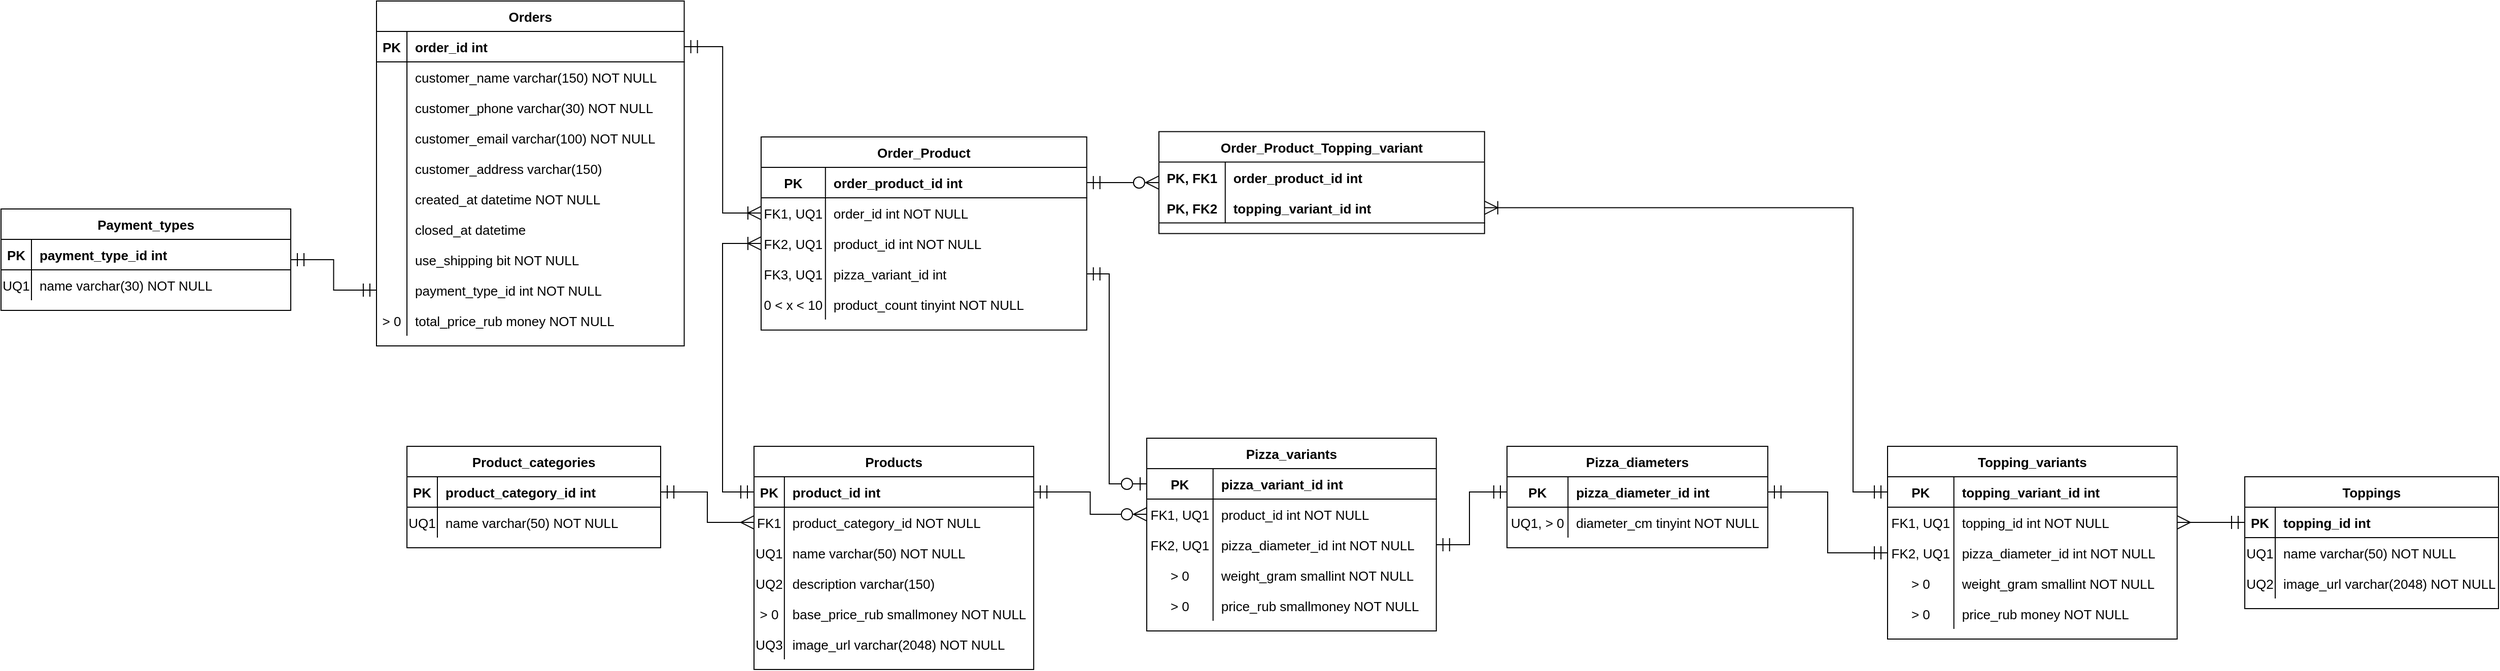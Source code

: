 <mxfile version="26.0.1">
  <diagram id="R2lEEEUBdFMjLlhIrx00" name="Page-1">
    <mxGraphModel dx="1500" dy="588" grid="0" gridSize="10" guides="1" tooltips="1" connect="1" arrows="1" fold="1" page="0" pageScale="1" pageWidth="1100" pageHeight="850" math="0" shadow="0" extFonts="Permanent Marker^https://fonts.googleapis.com/css?family=Permanent+Marker">
      <root>
        <mxCell id="0" />
        <mxCell id="1" parent="0" />
        <mxCell id="wpCHL4Uv-UxZ9MVgPALW-85" value="Pizza_diameters" style="shape=table;startSize=30;container=1;collapsible=1;childLayout=tableLayout;fixedRows=1;rowLines=0;fontStyle=1;align=center;resizeLast=1;fontSize=13;" parent="1" vertex="1">
          <mxGeometry x="726" y="670" width="256.974" height="100" as="geometry" />
        </mxCell>
        <mxCell id="wpCHL4Uv-UxZ9MVgPALW-86" value="" style="shape=partialRectangle;collapsible=0;dropTarget=0;pointerEvents=0;fillColor=none;points=[[0,0.5],[1,0.5]];portConstraint=eastwest;top=0;left=0;right=0;bottom=1;fontSize=13;" parent="wpCHL4Uv-UxZ9MVgPALW-85" vertex="1">
          <mxGeometry y="30" width="256.974" height="30" as="geometry" />
        </mxCell>
        <mxCell id="wpCHL4Uv-UxZ9MVgPALW-87" value="PK" style="shape=partialRectangle;overflow=hidden;connectable=0;fillColor=none;top=0;left=0;bottom=0;right=0;fontStyle=1;fontSize=13;" parent="wpCHL4Uv-UxZ9MVgPALW-86" vertex="1">
          <mxGeometry width="60.111" height="30" as="geometry">
            <mxRectangle width="60.111" height="30" as="alternateBounds" />
          </mxGeometry>
        </mxCell>
        <mxCell id="wpCHL4Uv-UxZ9MVgPALW-88" value="pizza_diameter_id int" style="shape=partialRectangle;overflow=hidden;connectable=0;fillColor=none;top=0;left=0;bottom=0;right=0;align=left;spacingLeft=6;fontStyle=1;fontSize=13;" parent="wpCHL4Uv-UxZ9MVgPALW-86" vertex="1">
          <mxGeometry x="60.111" width="196.863" height="30" as="geometry">
            <mxRectangle width="196.863" height="30" as="alternateBounds" />
          </mxGeometry>
        </mxCell>
        <mxCell id="wpCHL4Uv-UxZ9MVgPALW-95" value="" style="shape=partialRectangle;collapsible=0;dropTarget=0;pointerEvents=0;fillColor=none;points=[[0,0.5],[1,0.5]];portConstraint=eastwest;top=0;left=0;right=0;bottom=0;fontSize=13;" parent="wpCHL4Uv-UxZ9MVgPALW-85" vertex="1">
          <mxGeometry y="60" width="256.974" height="30" as="geometry" />
        </mxCell>
        <mxCell id="wpCHL4Uv-UxZ9MVgPALW-96" value="UQ1, &gt; 0" style="shape=partialRectangle;overflow=hidden;connectable=0;fillColor=none;top=0;left=0;bottom=0;right=0;fontSize=13;" parent="wpCHL4Uv-UxZ9MVgPALW-95" vertex="1">
          <mxGeometry width="60.111" height="30" as="geometry">
            <mxRectangle width="60.111" height="30" as="alternateBounds" />
          </mxGeometry>
        </mxCell>
        <mxCell id="wpCHL4Uv-UxZ9MVgPALW-97" value="diameter_cm tinyint NOT NULL" style="shape=partialRectangle;overflow=hidden;connectable=0;fillColor=none;top=0;left=0;bottom=0;right=0;align=left;spacingLeft=6;fontSize=13;" parent="wpCHL4Uv-UxZ9MVgPALW-95" vertex="1">
          <mxGeometry x="60.111" width="196.863" height="30" as="geometry">
            <mxRectangle width="196.863" height="30" as="alternateBounds" />
          </mxGeometry>
        </mxCell>
        <mxCell id="wpCHL4Uv-UxZ9MVgPALW-27" value="Pizza_variants" style="shape=table;startSize=30;container=1;collapsible=1;childLayout=tableLayout;fixedRows=1;rowLines=0;fontStyle=1;align=center;resizeLast=1;fontSize=13;" parent="1" vertex="1">
          <mxGeometry x="371" y="662" width="285.354" height="190" as="geometry" />
        </mxCell>
        <mxCell id="wpCHL4Uv-UxZ9MVgPALW-28" value="" style="shape=partialRectangle;collapsible=0;dropTarget=0;pointerEvents=0;fillColor=none;points=[[0,0.5],[1,0.5]];portConstraint=eastwest;top=0;left=0;right=0;bottom=1;fontSize=13;" parent="wpCHL4Uv-UxZ9MVgPALW-27" vertex="1">
          <mxGeometry y="30" width="285.354" height="30" as="geometry" />
        </mxCell>
        <mxCell id="wpCHL4Uv-UxZ9MVgPALW-29" value="PK" style="shape=partialRectangle;overflow=hidden;connectable=0;fillColor=none;top=0;left=0;bottom=0;right=0;fontStyle=1;fontSize=13;" parent="wpCHL4Uv-UxZ9MVgPALW-28" vertex="1">
          <mxGeometry width="65.354" height="30" as="geometry">
            <mxRectangle width="65.354" height="30" as="alternateBounds" />
          </mxGeometry>
        </mxCell>
        <mxCell id="wpCHL4Uv-UxZ9MVgPALW-30" value="pizza_variant_id int" style="shape=partialRectangle;overflow=hidden;connectable=0;fillColor=none;top=0;left=0;bottom=0;right=0;align=left;spacingLeft=6;fontStyle=1;fontSize=13;" parent="wpCHL4Uv-UxZ9MVgPALW-28" vertex="1">
          <mxGeometry x="65.354" width="220.0" height="30" as="geometry">
            <mxRectangle width="220.0" height="30" as="alternateBounds" />
          </mxGeometry>
        </mxCell>
        <mxCell id="wpCHL4Uv-UxZ9MVgPALW-31" value="" style="shape=partialRectangle;collapsible=0;dropTarget=0;pointerEvents=0;fillColor=none;points=[[0,0.5],[1,0.5]];portConstraint=eastwest;top=0;left=0;right=0;bottom=0;fontSize=13;" parent="wpCHL4Uv-UxZ9MVgPALW-27" vertex="1">
          <mxGeometry y="60" width="285.354" height="30" as="geometry" />
        </mxCell>
        <mxCell id="wpCHL4Uv-UxZ9MVgPALW-32" value="FK1, UQ1" style="shape=partialRectangle;overflow=hidden;connectable=0;fillColor=none;top=0;left=0;bottom=0;right=0;fontSize=13;" parent="wpCHL4Uv-UxZ9MVgPALW-31" vertex="1">
          <mxGeometry width="65.354" height="30" as="geometry">
            <mxRectangle width="65.354" height="30" as="alternateBounds" />
          </mxGeometry>
        </mxCell>
        <mxCell id="wpCHL4Uv-UxZ9MVgPALW-33" value="product_id int NOT NULL" style="shape=partialRectangle;overflow=hidden;connectable=0;fillColor=none;top=0;left=0;bottom=0;right=0;align=left;spacingLeft=6;fontSize=13;" parent="wpCHL4Uv-UxZ9MVgPALW-31" vertex="1">
          <mxGeometry x="65.354" width="220.0" height="30" as="geometry">
            <mxRectangle width="220.0" height="30" as="alternateBounds" />
          </mxGeometry>
        </mxCell>
        <mxCell id="wpCHL4Uv-UxZ9MVgPALW-101" value="" style="shape=partialRectangle;collapsible=0;dropTarget=0;pointerEvents=0;fillColor=none;points=[[0,0.5],[1,0.5]];portConstraint=eastwest;top=0;left=0;right=0;bottom=0;fontSize=13;" parent="wpCHL4Uv-UxZ9MVgPALW-27" vertex="1">
          <mxGeometry y="90" width="285.354" height="30" as="geometry" />
        </mxCell>
        <mxCell id="wpCHL4Uv-UxZ9MVgPALW-102" value="FK2, UQ1" style="shape=partialRectangle;overflow=hidden;connectable=0;fillColor=none;top=0;left=0;bottom=0;right=0;fontSize=13;" parent="wpCHL4Uv-UxZ9MVgPALW-101" vertex="1">
          <mxGeometry width="65.354" height="30" as="geometry">
            <mxRectangle width="65.354" height="30" as="alternateBounds" />
          </mxGeometry>
        </mxCell>
        <mxCell id="wpCHL4Uv-UxZ9MVgPALW-103" value="pizza_diameter_id int NOT NULL" style="shape=partialRectangle;overflow=hidden;connectable=0;fillColor=none;top=0;left=0;bottom=0;right=0;align=left;spacingLeft=6;fontSize=13;" parent="wpCHL4Uv-UxZ9MVgPALW-101" vertex="1">
          <mxGeometry x="65.354" width="220.0" height="30" as="geometry">
            <mxRectangle width="220.0" height="30" as="alternateBounds" />
          </mxGeometry>
        </mxCell>
        <mxCell id="wpCHL4Uv-UxZ9MVgPALW-69" value="" style="shape=partialRectangle;collapsible=0;dropTarget=0;pointerEvents=0;fillColor=none;points=[[0,0.5],[1,0.5]];portConstraint=eastwest;top=0;left=0;right=0;bottom=0;fontSize=13;" parent="wpCHL4Uv-UxZ9MVgPALW-27" vertex="1">
          <mxGeometry y="120" width="285.354" height="30" as="geometry" />
        </mxCell>
        <mxCell id="wpCHL4Uv-UxZ9MVgPALW-70" value="&gt; 0" style="shape=partialRectangle;overflow=hidden;connectable=0;fillColor=none;top=0;left=0;bottom=0;right=0;fontSize=13;" parent="wpCHL4Uv-UxZ9MVgPALW-69" vertex="1">
          <mxGeometry width="65.354" height="30" as="geometry">
            <mxRectangle width="65.354" height="30" as="alternateBounds" />
          </mxGeometry>
        </mxCell>
        <mxCell id="wpCHL4Uv-UxZ9MVgPALW-71" value="weight_gram smallint NOT NULL" style="shape=partialRectangle;overflow=hidden;connectable=0;fillColor=none;top=0;left=0;bottom=0;right=0;align=left;spacingLeft=6;fontSize=13;" parent="wpCHL4Uv-UxZ9MVgPALW-69" vertex="1">
          <mxGeometry x="65.354" width="220.0" height="30" as="geometry">
            <mxRectangle width="220.0" height="30" as="alternateBounds" />
          </mxGeometry>
        </mxCell>
        <mxCell id="wpCHL4Uv-UxZ9MVgPALW-34" value="" style="shape=partialRectangle;collapsible=0;dropTarget=0;pointerEvents=0;fillColor=none;points=[[0,0.5],[1,0.5]];portConstraint=eastwest;top=0;left=0;right=0;bottom=0;fontSize=13;" parent="wpCHL4Uv-UxZ9MVgPALW-27" vertex="1">
          <mxGeometry y="150" width="285.354" height="30" as="geometry" />
        </mxCell>
        <mxCell id="wpCHL4Uv-UxZ9MVgPALW-35" value="&gt; 0" style="shape=partialRectangle;overflow=hidden;connectable=0;fillColor=none;top=0;left=0;bottom=0;right=0;fontSize=13;" parent="wpCHL4Uv-UxZ9MVgPALW-34" vertex="1">
          <mxGeometry width="65.354" height="30" as="geometry">
            <mxRectangle width="65.354" height="30" as="alternateBounds" />
          </mxGeometry>
        </mxCell>
        <mxCell id="wpCHL4Uv-UxZ9MVgPALW-36" value="price_rub smallmoney NOT NULL" style="shape=partialRectangle;overflow=hidden;connectable=0;fillColor=none;top=0;left=0;bottom=0;right=0;align=left;spacingLeft=6;fontSize=13;" parent="wpCHL4Uv-UxZ9MVgPALW-34" vertex="1">
          <mxGeometry x="65.354" width="220.0" height="30" as="geometry">
            <mxRectangle width="220.0" height="30" as="alternateBounds" />
          </mxGeometry>
        </mxCell>
        <mxCell id="wpCHL4Uv-UxZ9MVgPALW-104" style="edgeStyle=orthogonalEdgeStyle;rounded=0;orthogonalLoop=1;jettySize=auto;html=1;entryX=0;entryY=0.5;entryDx=0;entryDy=0;endArrow=ERmandOne;endFill=0;startArrow=ERmandOne;startFill=0;exitX=1;exitY=0.5;exitDx=0;exitDy=0;endSize=11.024;startSize=11.024;fontSize=13;" parent="1" source="wpCHL4Uv-UxZ9MVgPALW-101" target="wpCHL4Uv-UxZ9MVgPALW-86" edge="1">
          <mxGeometry relative="1" as="geometry">
            <Array as="points">
              <mxPoint x="689" y="767" />
              <mxPoint x="689" y="715" />
            </Array>
          </mxGeometry>
        </mxCell>
        <mxCell id="wpCHL4Uv-UxZ9MVgPALW-106" style="edgeStyle=orthogonalEdgeStyle;rounded=0;orthogonalLoop=1;jettySize=auto;html=1;entryX=1;entryY=0.5;entryDx=0;entryDy=0;endSize=11.024;startSize=11.024;endArrow=ERmandOne;endFill=0;startArrow=ERzeroToMany;startFill=0;fontSize=13;" parent="1" source="wpCHL4Uv-UxZ9MVgPALW-31" target="wpCHL4Uv-UxZ9MVgPALW-156" edge="1">
          <mxGeometry relative="1" as="geometry" />
        </mxCell>
        <mxCell id="wpCHL4Uv-UxZ9MVgPALW-110" value="Toppings" style="shape=table;startSize=30;container=1;collapsible=1;childLayout=tableLayout;fixedRows=1;rowLines=0;fontStyle=1;align=center;resizeLast=1;fontSize=13;" parent="1" vertex="1">
          <mxGeometry x="1453" y="700" width="250" height="130" as="geometry" />
        </mxCell>
        <mxCell id="wpCHL4Uv-UxZ9MVgPALW-111" value="" style="shape=partialRectangle;collapsible=0;dropTarget=0;pointerEvents=0;fillColor=none;points=[[0,0.5],[1,0.5]];portConstraint=eastwest;top=0;left=0;right=0;bottom=1;fontSize=13;" parent="wpCHL4Uv-UxZ9MVgPALW-110" vertex="1">
          <mxGeometry y="30" width="250" height="30" as="geometry" />
        </mxCell>
        <mxCell id="wpCHL4Uv-UxZ9MVgPALW-112" value="PK" style="shape=partialRectangle;overflow=hidden;connectable=0;fillColor=none;top=0;left=0;bottom=0;right=0;fontStyle=1;fontSize=13;" parent="wpCHL4Uv-UxZ9MVgPALW-111" vertex="1">
          <mxGeometry width="30" height="30" as="geometry">
            <mxRectangle width="30" height="30" as="alternateBounds" />
          </mxGeometry>
        </mxCell>
        <mxCell id="wpCHL4Uv-UxZ9MVgPALW-113" value="topping_id int" style="shape=partialRectangle;overflow=hidden;connectable=0;fillColor=none;top=0;left=0;bottom=0;right=0;align=left;spacingLeft=6;fontStyle=1;fontSize=13;" parent="wpCHL4Uv-UxZ9MVgPALW-111" vertex="1">
          <mxGeometry x="30" width="220" height="30" as="geometry">
            <mxRectangle width="220" height="30" as="alternateBounds" />
          </mxGeometry>
        </mxCell>
        <mxCell id="wpCHL4Uv-UxZ9MVgPALW-114" value="" style="shape=partialRectangle;collapsible=0;dropTarget=0;pointerEvents=0;fillColor=none;points=[[0,0.5],[1,0.5]];portConstraint=eastwest;top=0;left=0;right=0;bottom=0;fontSize=13;" parent="wpCHL4Uv-UxZ9MVgPALW-110" vertex="1">
          <mxGeometry y="60" width="250" height="30" as="geometry" />
        </mxCell>
        <mxCell id="wpCHL4Uv-UxZ9MVgPALW-115" value="UQ1" style="shape=partialRectangle;overflow=hidden;connectable=0;fillColor=none;top=0;left=0;bottom=0;right=0;fontSize=13;" parent="wpCHL4Uv-UxZ9MVgPALW-114" vertex="1">
          <mxGeometry width="30" height="30" as="geometry">
            <mxRectangle width="30" height="30" as="alternateBounds" />
          </mxGeometry>
        </mxCell>
        <mxCell id="wpCHL4Uv-UxZ9MVgPALW-116" value="name varchar(50) NOT NULL" style="shape=partialRectangle;overflow=hidden;connectable=0;fillColor=none;top=0;left=0;bottom=0;right=0;align=left;spacingLeft=6;fontSize=13;" parent="wpCHL4Uv-UxZ9MVgPALW-114" vertex="1">
          <mxGeometry x="30" width="220" height="30" as="geometry">
            <mxRectangle width="220" height="30" as="alternateBounds" />
          </mxGeometry>
        </mxCell>
        <mxCell id="wpCHL4Uv-UxZ9MVgPALW-120" value="" style="shape=partialRectangle;collapsible=0;dropTarget=0;pointerEvents=0;fillColor=none;points=[[0,0.5],[1,0.5]];portConstraint=eastwest;top=0;left=0;right=0;bottom=0;fontSize=13;" parent="wpCHL4Uv-UxZ9MVgPALW-110" vertex="1">
          <mxGeometry y="90" width="250" height="30" as="geometry" />
        </mxCell>
        <mxCell id="wpCHL4Uv-UxZ9MVgPALW-121" value="UQ2" style="shape=partialRectangle;overflow=hidden;connectable=0;fillColor=none;top=0;left=0;bottom=0;right=0;fontSize=13;" parent="wpCHL4Uv-UxZ9MVgPALW-120" vertex="1">
          <mxGeometry width="30" height="30" as="geometry">
            <mxRectangle width="30" height="30" as="alternateBounds" />
          </mxGeometry>
        </mxCell>
        <mxCell id="wpCHL4Uv-UxZ9MVgPALW-122" value="image_url varchar(2048) NOT NULL" style="shape=partialRectangle;overflow=hidden;connectable=0;fillColor=none;top=0;left=0;bottom=0;right=0;align=left;spacingLeft=6;fontSize=13;" parent="wpCHL4Uv-UxZ9MVgPALW-120" vertex="1">
          <mxGeometry x="30" width="220" height="30" as="geometry">
            <mxRectangle width="220" height="30" as="alternateBounds" />
          </mxGeometry>
        </mxCell>
        <mxCell id="wpCHL4Uv-UxZ9MVgPALW-133" value="Topping_variants" style="shape=table;startSize=30;container=1;collapsible=1;childLayout=tableLayout;fixedRows=1;rowLines=0;fontStyle=1;align=center;resizeLast=1;fontSize=13;" parent="1" vertex="1">
          <mxGeometry x="1101" y="670" width="285.354" height="190" as="geometry" />
        </mxCell>
        <mxCell id="wpCHL4Uv-UxZ9MVgPALW-134" value="" style="shape=partialRectangle;collapsible=0;dropTarget=0;pointerEvents=0;fillColor=none;points=[[0,0.5],[1,0.5]];portConstraint=eastwest;top=0;left=0;right=0;bottom=1;fontSize=13;" parent="wpCHL4Uv-UxZ9MVgPALW-133" vertex="1">
          <mxGeometry y="30" width="285.354" height="30" as="geometry" />
        </mxCell>
        <mxCell id="wpCHL4Uv-UxZ9MVgPALW-135" value="PK" style="shape=partialRectangle;overflow=hidden;connectable=0;fillColor=none;top=0;left=0;bottom=0;right=0;fontStyle=1;fontSize=13;" parent="wpCHL4Uv-UxZ9MVgPALW-134" vertex="1">
          <mxGeometry width="65.354" height="30" as="geometry">
            <mxRectangle width="65.354" height="30" as="alternateBounds" />
          </mxGeometry>
        </mxCell>
        <mxCell id="wpCHL4Uv-UxZ9MVgPALW-136" value="topping_variant_id int" style="shape=partialRectangle;overflow=hidden;connectable=0;fillColor=none;top=0;left=0;bottom=0;right=0;align=left;spacingLeft=6;fontStyle=1;fontSize=13;" parent="wpCHL4Uv-UxZ9MVgPALW-134" vertex="1">
          <mxGeometry x="65.354" width="220" height="30" as="geometry">
            <mxRectangle width="220" height="30" as="alternateBounds" />
          </mxGeometry>
        </mxCell>
        <mxCell id="wpCHL4Uv-UxZ9MVgPALW-137" value="" style="shape=partialRectangle;collapsible=0;dropTarget=0;pointerEvents=0;fillColor=none;points=[[0,0.5],[1,0.5]];portConstraint=eastwest;top=0;left=0;right=0;bottom=0;fontSize=13;" parent="wpCHL4Uv-UxZ9MVgPALW-133" vertex="1">
          <mxGeometry y="60" width="285.354" height="30" as="geometry" />
        </mxCell>
        <mxCell id="wpCHL4Uv-UxZ9MVgPALW-138" value="FK1, UQ1" style="shape=partialRectangle;overflow=hidden;connectable=0;fillColor=none;top=0;left=0;bottom=0;right=0;fontSize=13;" parent="wpCHL4Uv-UxZ9MVgPALW-137" vertex="1">
          <mxGeometry width="65.354" height="30" as="geometry">
            <mxRectangle width="65.354" height="30" as="alternateBounds" />
          </mxGeometry>
        </mxCell>
        <mxCell id="wpCHL4Uv-UxZ9MVgPALW-139" value="topping_id int NOT NULL" style="shape=partialRectangle;overflow=hidden;connectable=0;fillColor=none;top=0;left=0;bottom=0;right=0;align=left;spacingLeft=6;fontSize=13;" parent="wpCHL4Uv-UxZ9MVgPALW-137" vertex="1">
          <mxGeometry x="65.354" width="220" height="30" as="geometry">
            <mxRectangle width="220" height="30" as="alternateBounds" />
          </mxGeometry>
        </mxCell>
        <mxCell id="wpCHL4Uv-UxZ9MVgPALW-140" value="" style="shape=partialRectangle;collapsible=0;dropTarget=0;pointerEvents=0;fillColor=none;points=[[0,0.5],[1,0.5]];portConstraint=eastwest;top=0;left=0;right=0;bottom=0;fontSize=13;" parent="wpCHL4Uv-UxZ9MVgPALW-133" vertex="1">
          <mxGeometry y="90" width="285.354" height="30" as="geometry" />
        </mxCell>
        <mxCell id="wpCHL4Uv-UxZ9MVgPALW-141" value="FK2, UQ1" style="shape=partialRectangle;overflow=hidden;connectable=0;fillColor=none;top=0;left=0;bottom=0;right=0;fontSize=13;" parent="wpCHL4Uv-UxZ9MVgPALW-140" vertex="1">
          <mxGeometry width="65.354" height="30" as="geometry">
            <mxRectangle width="65.354" height="30" as="alternateBounds" />
          </mxGeometry>
        </mxCell>
        <mxCell id="wpCHL4Uv-UxZ9MVgPALW-142" value="pizza_diameter_id int NOT NULL" style="shape=partialRectangle;overflow=hidden;connectable=0;fillColor=none;top=0;left=0;bottom=0;right=0;align=left;spacingLeft=6;fontSize=13;" parent="wpCHL4Uv-UxZ9MVgPALW-140" vertex="1">
          <mxGeometry x="65.354" width="220" height="30" as="geometry">
            <mxRectangle width="220" height="30" as="alternateBounds" />
          </mxGeometry>
        </mxCell>
        <mxCell id="wpCHL4Uv-UxZ9MVgPALW-143" value="" style="shape=partialRectangle;collapsible=0;dropTarget=0;pointerEvents=0;fillColor=none;points=[[0,0.5],[1,0.5]];portConstraint=eastwest;top=0;left=0;right=0;bottom=0;fontSize=13;" parent="wpCHL4Uv-UxZ9MVgPALW-133" vertex="1">
          <mxGeometry y="120" width="285.354" height="30" as="geometry" />
        </mxCell>
        <mxCell id="wpCHL4Uv-UxZ9MVgPALW-144" value="&gt; 0" style="shape=partialRectangle;overflow=hidden;connectable=0;fillColor=none;top=0;left=0;bottom=0;right=0;fontSize=13;" parent="wpCHL4Uv-UxZ9MVgPALW-143" vertex="1">
          <mxGeometry width="65.354" height="30" as="geometry">
            <mxRectangle width="65.354" height="30" as="alternateBounds" />
          </mxGeometry>
        </mxCell>
        <mxCell id="wpCHL4Uv-UxZ9MVgPALW-145" value="weight_gram smallint NOT NULL" style="shape=partialRectangle;overflow=hidden;connectable=0;fillColor=none;top=0;left=0;bottom=0;right=0;align=left;spacingLeft=6;fontSize=13;" parent="wpCHL4Uv-UxZ9MVgPALW-143" vertex="1">
          <mxGeometry x="65.354" width="220" height="30" as="geometry">
            <mxRectangle width="220" height="30" as="alternateBounds" />
          </mxGeometry>
        </mxCell>
        <mxCell id="wpCHL4Uv-UxZ9MVgPALW-146" value="" style="shape=partialRectangle;collapsible=0;dropTarget=0;pointerEvents=0;fillColor=none;points=[[0,0.5],[1,0.5]];portConstraint=eastwest;top=0;left=0;right=0;bottom=0;fontSize=13;" parent="wpCHL4Uv-UxZ9MVgPALW-133" vertex="1">
          <mxGeometry y="150" width="285.354" height="30" as="geometry" />
        </mxCell>
        <mxCell id="wpCHL4Uv-UxZ9MVgPALW-147" value="&gt; 0" style="shape=partialRectangle;overflow=hidden;connectable=0;fillColor=none;top=0;left=0;bottom=0;right=0;fontSize=13;" parent="wpCHL4Uv-UxZ9MVgPALW-146" vertex="1">
          <mxGeometry width="65.354" height="30" as="geometry">
            <mxRectangle width="65.354" height="30" as="alternateBounds" />
          </mxGeometry>
        </mxCell>
        <mxCell id="wpCHL4Uv-UxZ9MVgPALW-148" value="price_rub money NOT NULL" style="shape=partialRectangle;overflow=hidden;connectable=0;fillColor=none;top=0;left=0;bottom=0;right=0;align=left;spacingLeft=6;fontSize=13;" parent="wpCHL4Uv-UxZ9MVgPALW-146" vertex="1">
          <mxGeometry x="65.354" width="220" height="30" as="geometry">
            <mxRectangle width="220" height="30" as="alternateBounds" />
          </mxGeometry>
        </mxCell>
        <mxCell id="wpCHL4Uv-UxZ9MVgPALW-152" style="edgeStyle=orthogonalEdgeStyle;shape=connector;rounded=0;orthogonalLoop=1;jettySize=auto;html=1;entryX=1;entryY=0.5;entryDx=0;entryDy=0;strokeColor=default;align=center;verticalAlign=middle;fontFamily=Helvetica;fontSize=13;fontColor=default;labelBackgroundColor=default;startSize=11.024;endArrow=ERmandOne;endSize=11.024;endFill=0;startArrow=ERmandOne;startFill=0;" parent="1" source="wpCHL4Uv-UxZ9MVgPALW-140" target="wpCHL4Uv-UxZ9MVgPALW-86" edge="1">
          <mxGeometry relative="1" as="geometry" />
        </mxCell>
        <mxCell id="wpCHL4Uv-UxZ9MVgPALW-154" style="edgeStyle=orthogonalEdgeStyle;shape=connector;rounded=0;orthogonalLoop=1;jettySize=auto;html=1;strokeColor=default;align=center;verticalAlign=middle;fontFamily=Helvetica;fontSize=13;fontColor=default;labelBackgroundColor=default;startSize=11.024;endArrow=ERmandOne;endSize=11.024;endFill=0;startArrow=ERmany;startFill=0;" parent="1" source="wpCHL4Uv-UxZ9MVgPALW-137" target="wpCHL4Uv-UxZ9MVgPALW-111" edge="1">
          <mxGeometry relative="1" as="geometry" />
        </mxCell>
        <mxCell id="wpCHL4Uv-UxZ9MVgPALW-155" value="Products" style="shape=table;startSize=30;container=1;collapsible=1;childLayout=tableLayout;fixedRows=1;rowLines=0;fontStyle=1;align=center;resizeLast=1;fontSize=13;" parent="1" vertex="1">
          <mxGeometry x="-16" y="670" width="275.59" height="220" as="geometry" />
        </mxCell>
        <mxCell id="wpCHL4Uv-UxZ9MVgPALW-156" value="" style="shape=partialRectangle;collapsible=0;dropTarget=0;pointerEvents=0;fillColor=none;points=[[0,0.5],[1,0.5]];portConstraint=eastwest;top=0;left=0;right=0;bottom=1;fontSize=13;" parent="wpCHL4Uv-UxZ9MVgPALW-155" vertex="1">
          <mxGeometry y="30" width="275.59" height="30" as="geometry" />
        </mxCell>
        <mxCell id="wpCHL4Uv-UxZ9MVgPALW-157" value="PK" style="shape=partialRectangle;overflow=hidden;connectable=0;fillColor=none;top=0;left=0;bottom=0;right=0;fontStyle=1;fontSize=13;" parent="wpCHL4Uv-UxZ9MVgPALW-156" vertex="1">
          <mxGeometry width="29.921" height="30" as="geometry">
            <mxRectangle width="29.921" height="30" as="alternateBounds" />
          </mxGeometry>
        </mxCell>
        <mxCell id="wpCHL4Uv-UxZ9MVgPALW-158" value="product_id int" style="shape=partialRectangle;overflow=hidden;connectable=0;fillColor=none;top=0;left=0;bottom=0;right=0;align=left;spacingLeft=6;fontStyle=1;fontSize=13;" parent="wpCHL4Uv-UxZ9MVgPALW-156" vertex="1">
          <mxGeometry x="29.921" width="245.669" height="30" as="geometry">
            <mxRectangle width="245.669" height="30" as="alternateBounds" />
          </mxGeometry>
        </mxCell>
        <mxCell id="wpCHL4Uv-UxZ9MVgPALW-200" value="" style="shape=partialRectangle;collapsible=0;dropTarget=0;pointerEvents=0;fillColor=none;points=[[0,0.5],[1,0.5]];portConstraint=eastwest;top=0;left=0;right=0;bottom=0;fontSize=13;" parent="wpCHL4Uv-UxZ9MVgPALW-155" vertex="1">
          <mxGeometry y="60" width="275.59" height="30" as="geometry" />
        </mxCell>
        <mxCell id="wpCHL4Uv-UxZ9MVgPALW-201" value="FK1" style="shape=partialRectangle;overflow=hidden;connectable=0;fillColor=none;top=0;left=0;bottom=0;right=0;fontSize=13;" parent="wpCHL4Uv-UxZ9MVgPALW-200" vertex="1">
          <mxGeometry width="29.921" height="30" as="geometry">
            <mxRectangle width="29.921" height="30" as="alternateBounds" />
          </mxGeometry>
        </mxCell>
        <mxCell id="wpCHL4Uv-UxZ9MVgPALW-202" value="product_category_id NOT NULL" style="shape=partialRectangle;overflow=hidden;connectable=0;fillColor=none;top=0;left=0;bottom=0;right=0;align=left;spacingLeft=6;fontSize=13;" parent="wpCHL4Uv-UxZ9MVgPALW-200" vertex="1">
          <mxGeometry x="29.921" width="245.669" height="30" as="geometry">
            <mxRectangle width="245.669" height="30" as="alternateBounds" />
          </mxGeometry>
        </mxCell>
        <mxCell id="wpCHL4Uv-UxZ9MVgPALW-159" value="" style="shape=partialRectangle;collapsible=0;dropTarget=0;pointerEvents=0;fillColor=none;points=[[0,0.5],[1,0.5]];portConstraint=eastwest;top=0;left=0;right=0;bottom=0;fontSize=13;" parent="wpCHL4Uv-UxZ9MVgPALW-155" vertex="1">
          <mxGeometry y="90" width="275.59" height="30" as="geometry" />
        </mxCell>
        <mxCell id="wpCHL4Uv-UxZ9MVgPALW-160" value="UQ1" style="shape=partialRectangle;overflow=hidden;connectable=0;fillColor=none;top=0;left=0;bottom=0;right=0;fontSize=13;" parent="wpCHL4Uv-UxZ9MVgPALW-159" vertex="1">
          <mxGeometry width="29.921" height="30" as="geometry">
            <mxRectangle width="29.921" height="30" as="alternateBounds" />
          </mxGeometry>
        </mxCell>
        <mxCell id="wpCHL4Uv-UxZ9MVgPALW-161" value="name varchar(50) NOT NULL" style="shape=partialRectangle;overflow=hidden;connectable=0;fillColor=none;top=0;left=0;bottom=0;right=0;align=left;spacingLeft=6;fontSize=13;" parent="wpCHL4Uv-UxZ9MVgPALW-159" vertex="1">
          <mxGeometry x="29.921" width="245.669" height="30" as="geometry">
            <mxRectangle width="245.669" height="30" as="alternateBounds" />
          </mxGeometry>
        </mxCell>
        <mxCell id="wpCHL4Uv-UxZ9MVgPALW-162" value="" style="shape=partialRectangle;collapsible=0;dropTarget=0;pointerEvents=0;fillColor=none;points=[[0,0.5],[1,0.5]];portConstraint=eastwest;top=0;left=0;right=0;bottom=0;fontSize=13;" parent="wpCHL4Uv-UxZ9MVgPALW-155" vertex="1">
          <mxGeometry y="120" width="275.59" height="30" as="geometry" />
        </mxCell>
        <mxCell id="wpCHL4Uv-UxZ9MVgPALW-163" value="UQ2" style="shape=partialRectangle;overflow=hidden;connectable=0;fillColor=none;top=0;left=0;bottom=0;right=0;fontSize=13;" parent="wpCHL4Uv-UxZ9MVgPALW-162" vertex="1">
          <mxGeometry width="29.921" height="30" as="geometry">
            <mxRectangle width="29.921" height="30" as="alternateBounds" />
          </mxGeometry>
        </mxCell>
        <mxCell id="wpCHL4Uv-UxZ9MVgPALW-164" value="description varchar(150)" style="shape=partialRectangle;overflow=hidden;connectable=0;fillColor=none;top=0;left=0;bottom=0;right=0;align=left;spacingLeft=6;fontSize=13;" parent="wpCHL4Uv-UxZ9MVgPALW-162" vertex="1">
          <mxGeometry x="29.921" width="245.669" height="30" as="geometry">
            <mxRectangle width="245.669" height="30" as="alternateBounds" />
          </mxGeometry>
        </mxCell>
        <mxCell id="wpCHL4Uv-UxZ9MVgPALW-168" value="" style="shape=partialRectangle;collapsible=0;dropTarget=0;pointerEvents=0;fillColor=none;points=[[0,0.5],[1,0.5]];portConstraint=eastwest;top=0;left=0;right=0;bottom=0;fontSize=13;" parent="wpCHL4Uv-UxZ9MVgPALW-155" vertex="1">
          <mxGeometry y="150" width="275.59" height="30" as="geometry" />
        </mxCell>
        <mxCell id="wpCHL4Uv-UxZ9MVgPALW-169" value="&gt; 0" style="shape=partialRectangle;overflow=hidden;connectable=0;fillColor=none;top=0;left=0;bottom=0;right=0;fontSize=13;" parent="wpCHL4Uv-UxZ9MVgPALW-168" vertex="1">
          <mxGeometry width="29.921" height="30" as="geometry">
            <mxRectangle width="29.921" height="30" as="alternateBounds" />
          </mxGeometry>
        </mxCell>
        <mxCell id="wpCHL4Uv-UxZ9MVgPALW-170" value="base_price_rub smallmoney NOT NULL" style="shape=partialRectangle;overflow=hidden;connectable=0;fillColor=none;top=0;left=0;bottom=0;right=0;align=left;spacingLeft=6;fontSize=13;" parent="wpCHL4Uv-UxZ9MVgPALW-168" vertex="1">
          <mxGeometry x="29.921" width="245.669" height="30" as="geometry">
            <mxRectangle width="245.669" height="30" as="alternateBounds" />
          </mxGeometry>
        </mxCell>
        <mxCell id="wpCHL4Uv-UxZ9MVgPALW-165" value="" style="shape=partialRectangle;collapsible=0;dropTarget=0;pointerEvents=0;fillColor=none;points=[[0,0.5],[1,0.5]];portConstraint=eastwest;top=0;left=0;right=0;bottom=0;fontSize=13;" parent="wpCHL4Uv-UxZ9MVgPALW-155" vertex="1">
          <mxGeometry y="180" width="275.59" height="30" as="geometry" />
        </mxCell>
        <mxCell id="wpCHL4Uv-UxZ9MVgPALW-166" value="UQ3" style="shape=partialRectangle;overflow=hidden;connectable=0;fillColor=none;top=0;left=0;bottom=0;right=0;fontSize=13;" parent="wpCHL4Uv-UxZ9MVgPALW-165" vertex="1">
          <mxGeometry width="29.921" height="30" as="geometry">
            <mxRectangle width="29.921" height="30" as="alternateBounds" />
          </mxGeometry>
        </mxCell>
        <mxCell id="wpCHL4Uv-UxZ9MVgPALW-167" value="image_url varchar(2048) NOT NULL" style="shape=partialRectangle;overflow=hidden;connectable=0;fillColor=none;top=0;left=0;bottom=0;right=0;align=left;spacingLeft=6;fontSize=13;" parent="wpCHL4Uv-UxZ9MVgPALW-165" vertex="1">
          <mxGeometry x="29.921" width="245.669" height="30" as="geometry">
            <mxRectangle width="245.669" height="30" as="alternateBounds" />
          </mxGeometry>
        </mxCell>
        <mxCell id="wpCHL4Uv-UxZ9MVgPALW-184" value="Product_categories" style="shape=table;startSize=30;container=1;collapsible=1;childLayout=tableLayout;fixedRows=1;rowLines=0;fontStyle=1;align=center;resizeLast=1;fontSize=13;" parent="1" vertex="1">
          <mxGeometry x="-358" y="670" width="250" height="100" as="geometry" />
        </mxCell>
        <mxCell id="wpCHL4Uv-UxZ9MVgPALW-185" value="" style="shape=partialRectangle;collapsible=0;dropTarget=0;pointerEvents=0;fillColor=none;points=[[0,0.5],[1,0.5]];portConstraint=eastwest;top=0;left=0;right=0;bottom=1;fontSize=13;" parent="wpCHL4Uv-UxZ9MVgPALW-184" vertex="1">
          <mxGeometry y="30" width="250" height="30" as="geometry" />
        </mxCell>
        <mxCell id="wpCHL4Uv-UxZ9MVgPALW-186" value="PK" style="shape=partialRectangle;overflow=hidden;connectable=0;fillColor=none;top=0;left=0;bottom=0;right=0;fontStyle=1;fontSize=13;" parent="wpCHL4Uv-UxZ9MVgPALW-185" vertex="1">
          <mxGeometry width="30" height="30" as="geometry">
            <mxRectangle width="30" height="30" as="alternateBounds" />
          </mxGeometry>
        </mxCell>
        <mxCell id="wpCHL4Uv-UxZ9MVgPALW-187" value="product_category_id int" style="shape=partialRectangle;overflow=hidden;connectable=0;fillColor=none;top=0;left=0;bottom=0;right=0;align=left;spacingLeft=6;fontStyle=1;fontSize=13;" parent="wpCHL4Uv-UxZ9MVgPALW-185" vertex="1">
          <mxGeometry x="30" width="220" height="30" as="geometry">
            <mxRectangle width="220" height="30" as="alternateBounds" />
          </mxGeometry>
        </mxCell>
        <mxCell id="wpCHL4Uv-UxZ9MVgPALW-188" value="" style="shape=partialRectangle;collapsible=0;dropTarget=0;pointerEvents=0;fillColor=none;points=[[0,0.5],[1,0.5]];portConstraint=eastwest;top=0;left=0;right=0;bottom=0;fontSize=13;" parent="wpCHL4Uv-UxZ9MVgPALW-184" vertex="1">
          <mxGeometry y="60" width="250" height="30" as="geometry" />
        </mxCell>
        <mxCell id="wpCHL4Uv-UxZ9MVgPALW-189" value="UQ1" style="shape=partialRectangle;overflow=hidden;connectable=0;fillColor=none;top=0;left=0;bottom=0;right=0;fontSize=13;" parent="wpCHL4Uv-UxZ9MVgPALW-188" vertex="1">
          <mxGeometry width="30" height="30" as="geometry">
            <mxRectangle width="30" height="30" as="alternateBounds" />
          </mxGeometry>
        </mxCell>
        <mxCell id="wpCHL4Uv-UxZ9MVgPALW-190" value="name varchar(50) NOT NULL" style="shape=partialRectangle;overflow=hidden;connectable=0;fillColor=none;top=0;left=0;bottom=0;right=0;align=left;spacingLeft=6;fontSize=13;" parent="wpCHL4Uv-UxZ9MVgPALW-188" vertex="1">
          <mxGeometry x="30" width="220" height="30" as="geometry">
            <mxRectangle width="220" height="30" as="alternateBounds" />
          </mxGeometry>
        </mxCell>
        <mxCell id="wpCHL4Uv-UxZ9MVgPALW-203" style="edgeStyle=orthogonalEdgeStyle;shape=connector;rounded=0;orthogonalLoop=1;jettySize=auto;html=1;entryX=0;entryY=0.5;entryDx=0;entryDy=0;strokeColor=default;align=center;verticalAlign=middle;fontFamily=Helvetica;fontSize=13;fontColor=default;labelBackgroundColor=default;startSize=11.024;endArrow=ERmany;endSize=11.024;startArrow=ERmandOne;startFill=0;endFill=0;" parent="1" source="wpCHL4Uv-UxZ9MVgPALW-185" target="wpCHL4Uv-UxZ9MVgPALW-200" edge="1">
          <mxGeometry relative="1" as="geometry" />
        </mxCell>
        <mxCell id="wpCHL4Uv-UxZ9MVgPALW-210" value="Orders" style="shape=table;startSize=30;container=1;collapsible=1;childLayout=tableLayout;fixedRows=1;rowLines=0;fontStyle=1;align=center;resizeLast=1;fontSize=13;" parent="1" vertex="1">
          <mxGeometry x="-388" y="231" width="303.228" height="340.038" as="geometry" />
        </mxCell>
        <mxCell id="wpCHL4Uv-UxZ9MVgPALW-211" value="" style="shape=partialRectangle;collapsible=0;dropTarget=0;pointerEvents=0;fillColor=none;points=[[0,0.5],[1,0.5]];portConstraint=eastwest;top=0;left=0;right=0;bottom=1;fontSize=13;" parent="wpCHL4Uv-UxZ9MVgPALW-210" vertex="1">
          <mxGeometry y="30" width="303.228" height="30" as="geometry" />
        </mxCell>
        <mxCell id="wpCHL4Uv-UxZ9MVgPALW-212" value="PK" style="shape=partialRectangle;overflow=hidden;connectable=0;fillColor=none;top=0;left=0;bottom=0;right=0;fontStyle=1;fontSize=13;" parent="wpCHL4Uv-UxZ9MVgPALW-211" vertex="1">
          <mxGeometry width="30" height="30" as="geometry">
            <mxRectangle width="30" height="30" as="alternateBounds" />
          </mxGeometry>
        </mxCell>
        <mxCell id="wpCHL4Uv-UxZ9MVgPALW-213" value="order_id int" style="shape=partialRectangle;overflow=hidden;connectable=0;fillColor=none;top=0;left=0;bottom=0;right=0;align=left;spacingLeft=6;fontStyle=1;fontSize=13;" parent="wpCHL4Uv-UxZ9MVgPALW-211" vertex="1">
          <mxGeometry x="30" width="273.228" height="30" as="geometry">
            <mxRectangle width="273.228" height="30" as="alternateBounds" />
          </mxGeometry>
        </mxCell>
        <mxCell id="wpCHL4Uv-UxZ9MVgPALW-217" value="" style="shape=partialRectangle;collapsible=0;dropTarget=0;pointerEvents=0;fillColor=none;points=[[0,0.5],[1,0.5]];portConstraint=eastwest;top=0;left=0;right=0;bottom=0;fontSize=13;" parent="wpCHL4Uv-UxZ9MVgPALW-210" vertex="1">
          <mxGeometry y="60" width="303.228" height="30" as="geometry" />
        </mxCell>
        <mxCell id="wpCHL4Uv-UxZ9MVgPALW-218" value="" style="shape=partialRectangle;overflow=hidden;connectable=0;fillColor=none;top=0;left=0;bottom=0;right=0;fontSize=13;" parent="wpCHL4Uv-UxZ9MVgPALW-217" vertex="1">
          <mxGeometry width="30" height="30" as="geometry">
            <mxRectangle width="30" height="30" as="alternateBounds" />
          </mxGeometry>
        </mxCell>
        <mxCell id="wpCHL4Uv-UxZ9MVgPALW-219" value="customer_name varchar(150) NOT NULL" style="shape=partialRectangle;overflow=hidden;connectable=0;fillColor=none;top=0;left=0;bottom=0;right=0;align=left;spacingLeft=6;fontSize=13;" parent="wpCHL4Uv-UxZ9MVgPALW-217" vertex="1">
          <mxGeometry x="30" width="273.228" height="30" as="geometry">
            <mxRectangle width="273.228" height="30" as="alternateBounds" />
          </mxGeometry>
        </mxCell>
        <mxCell id="wpCHL4Uv-UxZ9MVgPALW-214" value="" style="shape=partialRectangle;collapsible=0;dropTarget=0;pointerEvents=0;fillColor=none;points=[[0,0.5],[1,0.5]];portConstraint=eastwest;top=0;left=0;right=0;bottom=0;fontSize=13;" parent="wpCHL4Uv-UxZ9MVgPALW-210" vertex="1">
          <mxGeometry y="90" width="303.228" height="30" as="geometry" />
        </mxCell>
        <mxCell id="wpCHL4Uv-UxZ9MVgPALW-215" value="" style="shape=partialRectangle;overflow=hidden;connectable=0;fillColor=none;top=0;left=0;bottom=0;right=0;fontSize=13;" parent="wpCHL4Uv-UxZ9MVgPALW-214" vertex="1">
          <mxGeometry width="30" height="30" as="geometry">
            <mxRectangle width="30" height="30" as="alternateBounds" />
          </mxGeometry>
        </mxCell>
        <mxCell id="wpCHL4Uv-UxZ9MVgPALW-216" value="customer_phone varchar(30) NOT NULL" style="shape=partialRectangle;overflow=hidden;connectable=0;fillColor=none;top=0;left=0;bottom=0;right=0;align=left;spacingLeft=6;fontSize=13;" parent="wpCHL4Uv-UxZ9MVgPALW-214" vertex="1">
          <mxGeometry x="30" width="273.228" height="30" as="geometry">
            <mxRectangle width="273.228" height="30" as="alternateBounds" />
          </mxGeometry>
        </mxCell>
        <mxCell id="vo_1_J9HyTyeL-LtUmhF-34" value="" style="shape=partialRectangle;collapsible=0;dropTarget=0;pointerEvents=0;fillColor=none;points=[[0,0.5],[1,0.5]];portConstraint=eastwest;top=0;left=0;right=0;bottom=0;fontSize=13;" parent="wpCHL4Uv-UxZ9MVgPALW-210" vertex="1">
          <mxGeometry y="120" width="303.228" height="30" as="geometry" />
        </mxCell>
        <mxCell id="vo_1_J9HyTyeL-LtUmhF-35" value="" style="shape=partialRectangle;overflow=hidden;connectable=0;fillColor=none;top=0;left=0;bottom=0;right=0;fontSize=13;" parent="vo_1_J9HyTyeL-LtUmhF-34" vertex="1">
          <mxGeometry width="30" height="30" as="geometry">
            <mxRectangle width="30" height="30" as="alternateBounds" />
          </mxGeometry>
        </mxCell>
        <mxCell id="vo_1_J9HyTyeL-LtUmhF-36" value="customer_email varchar(100) NOT NULL" style="shape=partialRectangle;overflow=hidden;connectable=0;fillColor=none;top=0;left=0;bottom=0;right=0;align=left;spacingLeft=6;fontSize=13;" parent="vo_1_J9HyTyeL-LtUmhF-34" vertex="1">
          <mxGeometry x="30" width="273.228" height="30" as="geometry">
            <mxRectangle width="273.228" height="30" as="alternateBounds" />
          </mxGeometry>
        </mxCell>
        <mxCell id="wpCHL4Uv-UxZ9MVgPALW-270" value="" style="shape=partialRectangle;collapsible=0;dropTarget=0;pointerEvents=0;fillColor=none;points=[[0,0.5],[1,0.5]];portConstraint=eastwest;top=0;left=0;right=0;bottom=0;fontSize=13;" parent="wpCHL4Uv-UxZ9MVgPALW-210" vertex="1">
          <mxGeometry y="150" width="303.228" height="30" as="geometry" />
        </mxCell>
        <mxCell id="wpCHL4Uv-UxZ9MVgPALW-271" value="" style="shape=partialRectangle;overflow=hidden;connectable=0;fillColor=none;top=0;left=0;bottom=0;right=0;fontSize=13;" parent="wpCHL4Uv-UxZ9MVgPALW-270" vertex="1">
          <mxGeometry width="30" height="30" as="geometry">
            <mxRectangle width="30" height="30" as="alternateBounds" />
          </mxGeometry>
        </mxCell>
        <mxCell id="wpCHL4Uv-UxZ9MVgPALW-272" value="customer_address varchar(150)" style="shape=partialRectangle;overflow=hidden;connectable=0;fillColor=none;top=0;left=0;bottom=0;right=0;align=left;spacingLeft=6;fontSize=13;" parent="wpCHL4Uv-UxZ9MVgPALW-270" vertex="1">
          <mxGeometry x="30" width="273.228" height="30" as="geometry">
            <mxRectangle width="273.228" height="30" as="alternateBounds" />
          </mxGeometry>
        </mxCell>
        <mxCell id="wpCHL4Uv-UxZ9MVgPALW-220" value="" style="shape=partialRectangle;collapsible=0;dropTarget=0;pointerEvents=0;fillColor=none;points=[[0,0.5],[1,0.5]];portConstraint=eastwest;top=0;left=0;right=0;bottom=0;fontSize=13;" parent="wpCHL4Uv-UxZ9MVgPALW-210" vertex="1">
          <mxGeometry y="180" width="303.228" height="30" as="geometry" />
        </mxCell>
        <mxCell id="wpCHL4Uv-UxZ9MVgPALW-221" value="" style="shape=partialRectangle;overflow=hidden;connectable=0;fillColor=none;top=0;left=0;bottom=0;right=0;fontSize=13;" parent="wpCHL4Uv-UxZ9MVgPALW-220" vertex="1">
          <mxGeometry width="30" height="30" as="geometry">
            <mxRectangle width="30" height="30" as="alternateBounds" />
          </mxGeometry>
        </mxCell>
        <mxCell id="wpCHL4Uv-UxZ9MVgPALW-222" value="created_at datetime NOT NULL" style="shape=partialRectangle;overflow=hidden;connectable=0;fillColor=none;top=0;left=0;bottom=0;right=0;align=left;spacingLeft=6;fontSize=13;" parent="wpCHL4Uv-UxZ9MVgPALW-220" vertex="1">
          <mxGeometry x="30" width="273.228" height="30" as="geometry">
            <mxRectangle width="273.228" height="30" as="alternateBounds" />
          </mxGeometry>
        </mxCell>
        <mxCell id="eUOs2uRm3vI8cDARB4Po-1" value="" style="shape=partialRectangle;collapsible=0;dropTarget=0;pointerEvents=0;fillColor=none;points=[[0,0.5],[1,0.5]];portConstraint=eastwest;top=0;left=0;right=0;bottom=0;fontSize=13;" parent="wpCHL4Uv-UxZ9MVgPALW-210" vertex="1">
          <mxGeometry y="210" width="303.228" height="30" as="geometry" />
        </mxCell>
        <mxCell id="eUOs2uRm3vI8cDARB4Po-2" value="" style="shape=partialRectangle;overflow=hidden;connectable=0;fillColor=none;top=0;left=0;bottom=0;right=0;fontSize=13;" parent="eUOs2uRm3vI8cDARB4Po-1" vertex="1">
          <mxGeometry width="30" height="30" as="geometry">
            <mxRectangle width="30" height="30" as="alternateBounds" />
          </mxGeometry>
        </mxCell>
        <mxCell id="eUOs2uRm3vI8cDARB4Po-3" value="closed_at datetime" style="shape=partialRectangle;overflow=hidden;connectable=0;fillColor=none;top=0;left=0;bottom=0;right=0;align=left;spacingLeft=6;fontSize=13;" parent="eUOs2uRm3vI8cDARB4Po-1" vertex="1">
          <mxGeometry x="30" width="273.228" height="30" as="geometry">
            <mxRectangle width="273.228" height="30" as="alternateBounds" />
          </mxGeometry>
        </mxCell>
        <mxCell id="wpCHL4Uv-UxZ9MVgPALW-223" value="" style="shape=partialRectangle;collapsible=0;dropTarget=0;pointerEvents=0;fillColor=none;points=[[0,0.5],[1,0.5]];portConstraint=eastwest;top=0;left=0;right=0;bottom=0;fontSize=13;" parent="wpCHL4Uv-UxZ9MVgPALW-210" vertex="1">
          <mxGeometry y="240" width="303.228" height="30" as="geometry" />
        </mxCell>
        <mxCell id="wpCHL4Uv-UxZ9MVgPALW-224" value="" style="shape=partialRectangle;overflow=hidden;connectable=0;fillColor=none;top=0;left=0;bottom=0;right=0;fontSize=13;" parent="wpCHL4Uv-UxZ9MVgPALW-223" vertex="1">
          <mxGeometry width="30" height="30" as="geometry">
            <mxRectangle width="30" height="30" as="alternateBounds" />
          </mxGeometry>
        </mxCell>
        <mxCell id="wpCHL4Uv-UxZ9MVgPALW-225" value="use_shipping bit NOT NULL" style="shape=partialRectangle;overflow=hidden;connectable=0;fillColor=none;top=0;left=0;bottom=0;right=0;align=left;spacingLeft=6;fontSize=13;" parent="wpCHL4Uv-UxZ9MVgPALW-223" vertex="1">
          <mxGeometry x="30" width="273.228" height="30" as="geometry">
            <mxRectangle width="273.228" height="30" as="alternateBounds" />
          </mxGeometry>
        </mxCell>
        <mxCell id="wpCHL4Uv-UxZ9MVgPALW-273" value="" style="shape=partialRectangle;collapsible=0;dropTarget=0;pointerEvents=0;fillColor=none;points=[[0,0.5],[1,0.5]];portConstraint=eastwest;top=0;left=0;right=0;bottom=0;fontSize=13;" parent="wpCHL4Uv-UxZ9MVgPALW-210" vertex="1">
          <mxGeometry y="270" width="303.228" height="30" as="geometry" />
        </mxCell>
        <mxCell id="wpCHL4Uv-UxZ9MVgPALW-274" value="" style="shape=partialRectangle;overflow=hidden;connectable=0;fillColor=none;top=0;left=0;bottom=0;right=0;fontSize=13;" parent="wpCHL4Uv-UxZ9MVgPALW-273" vertex="1">
          <mxGeometry width="30" height="30" as="geometry">
            <mxRectangle width="30" height="30" as="alternateBounds" />
          </mxGeometry>
        </mxCell>
        <mxCell id="wpCHL4Uv-UxZ9MVgPALW-275" value="payment_type_id int NOT NULL" style="shape=partialRectangle;overflow=hidden;connectable=0;fillColor=none;top=0;left=0;bottom=0;right=0;align=left;spacingLeft=6;fontSize=13;" parent="wpCHL4Uv-UxZ9MVgPALW-273" vertex="1">
          <mxGeometry x="30" width="273.228" height="30" as="geometry">
            <mxRectangle width="273.228" height="30" as="alternateBounds" />
          </mxGeometry>
        </mxCell>
        <mxCell id="wpCHL4Uv-UxZ9MVgPALW-226" value="" style="shape=partialRectangle;collapsible=0;dropTarget=0;pointerEvents=0;fillColor=none;points=[[0,0.5],[1,0.5]];portConstraint=eastwest;top=0;left=0;right=0;bottom=0;fontSize=13;" parent="wpCHL4Uv-UxZ9MVgPALW-210" vertex="1">
          <mxGeometry y="300" width="303.228" height="30" as="geometry" />
        </mxCell>
        <mxCell id="wpCHL4Uv-UxZ9MVgPALW-227" value="&gt; 0" style="shape=partialRectangle;overflow=hidden;connectable=0;fillColor=none;top=0;left=0;bottom=0;right=0;fontSize=13;" parent="wpCHL4Uv-UxZ9MVgPALW-226" vertex="1">
          <mxGeometry width="30" height="30" as="geometry">
            <mxRectangle width="30" height="30" as="alternateBounds" />
          </mxGeometry>
        </mxCell>
        <mxCell id="wpCHL4Uv-UxZ9MVgPALW-228" value="total_price_rub money NOT NULL" style="shape=partialRectangle;overflow=hidden;connectable=0;fillColor=none;top=0;left=0;bottom=0;right=0;align=left;spacingLeft=6;fontSize=13;" parent="wpCHL4Uv-UxZ9MVgPALW-226" vertex="1">
          <mxGeometry x="30" width="273.228" height="30" as="geometry">
            <mxRectangle width="273.228" height="30" as="alternateBounds" />
          </mxGeometry>
        </mxCell>
        <mxCell id="wpCHL4Uv-UxZ9MVgPALW-248" value="Order_Product" style="shape=table;startSize=30;container=1;collapsible=1;childLayout=tableLayout;fixedRows=1;rowLines=0;fontStyle=1;align=center;resizeLast=1;fontSize=13;" parent="1" vertex="1">
          <mxGeometry x="-9" y="365" width="320.866" height="190.379" as="geometry" />
        </mxCell>
        <mxCell id="vo_1_J9HyTyeL-LtUmhF-17" value="" style="shape=partialRectangle;collapsible=0;dropTarget=0;pointerEvents=0;fillColor=none;points=[[0,0.5],[1,0.5]];portConstraint=eastwest;top=0;left=0;right=0;bottom=1;fontSize=13;" parent="wpCHL4Uv-UxZ9MVgPALW-248" vertex="1">
          <mxGeometry y="30" width="320.866" height="30" as="geometry" />
        </mxCell>
        <mxCell id="vo_1_J9HyTyeL-LtUmhF-18" value="PK" style="shape=partialRectangle;overflow=hidden;connectable=0;fillColor=none;top=0;left=0;bottom=0;right=0;fontStyle=1;rowspan=1;colspan=1;fontSize=13;" parent="vo_1_J9HyTyeL-LtUmhF-17" vertex="1">
          <mxGeometry width="63.386" height="30" as="geometry">
            <mxRectangle width="63.386" height="30" as="alternateBounds" />
          </mxGeometry>
        </mxCell>
        <mxCell id="vo_1_J9HyTyeL-LtUmhF-19" value="order_product_id int" style="shape=partialRectangle;overflow=hidden;connectable=0;fillColor=none;top=0;left=0;bottom=0;right=0;align=left;spacingLeft=6;fontStyle=1;perimeterSpacing=0;fontSize=13;" parent="vo_1_J9HyTyeL-LtUmhF-17" vertex="1">
          <mxGeometry x="63.386" width="257.48" height="30" as="geometry">
            <mxRectangle width="257.48" height="30" as="alternateBounds" />
          </mxGeometry>
        </mxCell>
        <mxCell id="vo_1_J9HyTyeL-LtUmhF-20" value="" style="shape=partialRectangle;collapsible=0;dropTarget=0;pointerEvents=0;fillColor=none;points=[[0,0.5],[1,0.5]];portConstraint=eastwest;top=0;left=0;right=0;bottom=0;fontSize=13;" parent="wpCHL4Uv-UxZ9MVgPALW-248" vertex="1">
          <mxGeometry y="60" width="320.866" height="30" as="geometry" />
        </mxCell>
        <mxCell id="vo_1_J9HyTyeL-LtUmhF-21" value="FK1, UQ1" style="shape=partialRectangle;overflow=hidden;connectable=0;fillColor=none;top=0;left=0;bottom=0;right=0;fontSize=13;" parent="vo_1_J9HyTyeL-LtUmhF-20" vertex="1">
          <mxGeometry width="63.386" height="30" as="geometry">
            <mxRectangle width="63.386" height="30" as="alternateBounds" />
          </mxGeometry>
        </mxCell>
        <mxCell id="vo_1_J9HyTyeL-LtUmhF-22" value="order_id int NOT NULL" style="shape=partialRectangle;overflow=hidden;connectable=0;fillColor=none;top=0;left=0;bottom=0;right=0;align=left;spacingLeft=6;fontSize=13;" parent="vo_1_J9HyTyeL-LtUmhF-20" vertex="1">
          <mxGeometry x="63.386" width="257.48" height="30" as="geometry">
            <mxRectangle width="257.48" height="30" as="alternateBounds" />
          </mxGeometry>
        </mxCell>
        <mxCell id="vo_1_J9HyTyeL-LtUmhF-26" value="" style="shape=partialRectangle;collapsible=0;dropTarget=0;pointerEvents=0;fillColor=none;points=[[0,0.5],[1,0.5]];portConstraint=eastwest;top=0;left=0;right=0;bottom=0;fontSize=13;" parent="wpCHL4Uv-UxZ9MVgPALW-248" vertex="1">
          <mxGeometry y="90" width="320.866" height="30" as="geometry" />
        </mxCell>
        <mxCell id="vo_1_J9HyTyeL-LtUmhF-27" value="FK2, UQ1" style="shape=partialRectangle;overflow=hidden;connectable=0;fillColor=none;top=0;left=0;bottom=0;right=0;fontSize=13;" parent="vo_1_J9HyTyeL-LtUmhF-26" vertex="1">
          <mxGeometry width="63.386" height="30" as="geometry">
            <mxRectangle width="63.386" height="30" as="alternateBounds" />
          </mxGeometry>
        </mxCell>
        <mxCell id="vo_1_J9HyTyeL-LtUmhF-28" value="product_id int NOT NULL" style="shape=partialRectangle;overflow=hidden;connectable=0;fillColor=none;top=0;left=0;bottom=0;right=0;align=left;spacingLeft=6;fontSize=13;" parent="vo_1_J9HyTyeL-LtUmhF-26" vertex="1">
          <mxGeometry x="63.386" width="257.48" height="30" as="geometry">
            <mxRectangle width="257.48" height="30" as="alternateBounds" />
          </mxGeometry>
        </mxCell>
        <mxCell id="wpCHL4Uv-UxZ9MVgPALW-252" value="" style="shape=partialRectangle;collapsible=0;dropTarget=0;pointerEvents=0;fillColor=none;points=[[0,0.5],[1,0.5]];portConstraint=eastwest;top=0;left=0;right=0;bottom=0;fontSize=13;" parent="wpCHL4Uv-UxZ9MVgPALW-248" vertex="1">
          <mxGeometry y="120" width="320.866" height="30" as="geometry" />
        </mxCell>
        <mxCell id="wpCHL4Uv-UxZ9MVgPALW-253" value="FK3, UQ1" style="shape=partialRectangle;overflow=hidden;connectable=0;fillColor=none;top=0;left=0;bottom=0;right=0;fontSize=13;" parent="wpCHL4Uv-UxZ9MVgPALW-252" vertex="1">
          <mxGeometry width="63.386" height="30" as="geometry">
            <mxRectangle width="63.386" height="30" as="alternateBounds" />
          </mxGeometry>
        </mxCell>
        <mxCell id="wpCHL4Uv-UxZ9MVgPALW-254" value="pizza_variant_id int" style="shape=partialRectangle;overflow=hidden;connectable=0;fillColor=none;top=0;left=0;bottom=0;right=0;align=left;spacingLeft=6;fontSize=13;" parent="wpCHL4Uv-UxZ9MVgPALW-252" vertex="1">
          <mxGeometry x="63.386" width="257.48" height="30" as="geometry">
            <mxRectangle width="257.48" height="30" as="alternateBounds" />
          </mxGeometry>
        </mxCell>
        <mxCell id="wpCHL4Uv-UxZ9MVgPALW-255" value="" style="shape=partialRectangle;collapsible=0;dropTarget=0;pointerEvents=0;fillColor=none;points=[[0,0.5],[1,0.5]];portConstraint=eastwest;top=0;left=0;right=0;bottom=0;fontSize=13;" parent="wpCHL4Uv-UxZ9MVgPALW-248" vertex="1">
          <mxGeometry y="150" width="320.866" height="30" as="geometry" />
        </mxCell>
        <mxCell id="wpCHL4Uv-UxZ9MVgPALW-256" value="0 &lt; x &lt; 10" style="shape=partialRectangle;overflow=hidden;connectable=0;fillColor=none;top=0;left=0;bottom=0;right=0;fontSize=13;" parent="wpCHL4Uv-UxZ9MVgPALW-255" vertex="1">
          <mxGeometry width="63.386" height="30" as="geometry">
            <mxRectangle width="63.386" height="30" as="alternateBounds" />
          </mxGeometry>
        </mxCell>
        <mxCell id="wpCHL4Uv-UxZ9MVgPALW-257" value="product_count tinyint NOT NULL" style="shape=partialRectangle;overflow=hidden;connectable=0;fillColor=none;top=0;left=0;bottom=0;right=0;align=left;spacingLeft=6;fontSize=13;" parent="wpCHL4Uv-UxZ9MVgPALW-255" vertex="1">
          <mxGeometry x="63.386" width="257.48" height="30" as="geometry">
            <mxRectangle width="257.48" height="30" as="alternateBounds" />
          </mxGeometry>
        </mxCell>
        <mxCell id="wpCHL4Uv-UxZ9MVgPALW-302" style="edgeStyle=orthogonalEdgeStyle;shape=connector;rounded=0;orthogonalLoop=1;jettySize=auto;html=1;entryX=0;entryY=0.5;entryDx=0;entryDy=0;strokeColor=default;align=center;verticalAlign=middle;fontFamily=Helvetica;fontSize=13;fontColor=default;labelBackgroundColor=default;startSize=11.024;endArrow=ERmandOne;endSize=11.024;endFill=0;startArrow=ERmandOne;startFill=0;" parent="1" source="wpCHL4Uv-UxZ9MVgPALW-276" target="wpCHL4Uv-UxZ9MVgPALW-273" edge="1">
          <mxGeometry relative="1" as="geometry" />
        </mxCell>
        <mxCell id="wpCHL4Uv-UxZ9MVgPALW-276" value="Payment_types" style="shape=table;startSize=30;container=1;collapsible=1;childLayout=tableLayout;fixedRows=1;rowLines=0;fontStyle=1;align=center;resizeLast=1;fontSize=13;" parent="1" vertex="1">
          <mxGeometry x="-758" y="436" width="285.511" height="100" as="geometry" />
        </mxCell>
        <mxCell id="wpCHL4Uv-UxZ9MVgPALW-277" value="" style="shape=partialRectangle;collapsible=0;dropTarget=0;pointerEvents=0;fillColor=none;points=[[0,0.5],[1,0.5]];portConstraint=eastwest;top=0;left=0;right=0;bottom=1;fontSize=13;" parent="wpCHL4Uv-UxZ9MVgPALW-276" vertex="1">
          <mxGeometry y="30" width="285.511" height="30" as="geometry" />
        </mxCell>
        <mxCell id="wpCHL4Uv-UxZ9MVgPALW-278" value="PK" style="shape=partialRectangle;overflow=hidden;connectable=0;fillColor=none;top=0;left=0;bottom=0;right=0;fontStyle=1;fontSize=13;" parent="wpCHL4Uv-UxZ9MVgPALW-277" vertex="1">
          <mxGeometry width="30" height="30" as="geometry">
            <mxRectangle width="30" height="30" as="alternateBounds" />
          </mxGeometry>
        </mxCell>
        <mxCell id="wpCHL4Uv-UxZ9MVgPALW-279" value="payment_type_id int" style="shape=partialRectangle;overflow=hidden;connectable=0;fillColor=none;top=0;left=0;bottom=0;right=0;align=left;spacingLeft=6;fontStyle=1;fontSize=13;" parent="wpCHL4Uv-UxZ9MVgPALW-277" vertex="1">
          <mxGeometry x="30" width="255.511" height="30" as="geometry">
            <mxRectangle width="255.511" height="30" as="alternateBounds" />
          </mxGeometry>
        </mxCell>
        <mxCell id="wpCHL4Uv-UxZ9MVgPALW-280" value="" style="shape=partialRectangle;collapsible=0;dropTarget=0;pointerEvents=0;fillColor=none;points=[[0,0.5],[1,0.5]];portConstraint=eastwest;top=0;left=0;right=0;bottom=0;fontSize=13;" parent="wpCHL4Uv-UxZ9MVgPALW-276" vertex="1">
          <mxGeometry y="60" width="285.511" height="30" as="geometry" />
        </mxCell>
        <mxCell id="wpCHL4Uv-UxZ9MVgPALW-281" value="UQ1" style="shape=partialRectangle;overflow=hidden;connectable=0;fillColor=none;top=0;left=0;bottom=0;right=0;fontSize=13;" parent="wpCHL4Uv-UxZ9MVgPALW-280" vertex="1">
          <mxGeometry width="30" height="30" as="geometry">
            <mxRectangle width="30" height="30" as="alternateBounds" />
          </mxGeometry>
        </mxCell>
        <mxCell id="wpCHL4Uv-UxZ9MVgPALW-282" value="name varchar(30) NOT NULL" style="shape=partialRectangle;overflow=hidden;connectable=0;fillColor=none;top=0;left=0;bottom=0;right=0;align=left;spacingLeft=6;fontSize=13;" parent="wpCHL4Uv-UxZ9MVgPALW-280" vertex="1">
          <mxGeometry x="30" width="255.511" height="30" as="geometry">
            <mxRectangle width="255.511" height="30" as="alternateBounds" />
          </mxGeometry>
        </mxCell>
        <mxCell id="wpCHL4Uv-UxZ9MVgPALW-303" style="edgeStyle=orthogonalEdgeStyle;shape=connector;rounded=0;orthogonalLoop=1;jettySize=auto;html=1;entryX=0;entryY=0.5;entryDx=0;entryDy=0;strokeColor=default;align=center;verticalAlign=middle;fontFamily=Helvetica;fontSize=13;fontColor=default;labelBackgroundColor=default;startSize=11.024;endArrow=ERmandOne;endSize=11.024;endFill=0;startArrow=ERoneToMany;startFill=0;exitX=0;exitY=0.5;exitDx=0;exitDy=0;" parent="1" source="vo_1_J9HyTyeL-LtUmhF-26" target="wpCHL4Uv-UxZ9MVgPALW-156" edge="1">
          <mxGeometry relative="1" as="geometry">
            <Array as="points">
              <mxPoint x="-47" y="470" />
              <mxPoint x="-47" y="715" />
            </Array>
            <mxPoint x="-98" y="286.81" as="sourcePoint" />
          </mxGeometry>
        </mxCell>
        <mxCell id="wpCHL4Uv-UxZ9MVgPALW-304" style="edgeStyle=orthogonalEdgeStyle;shape=connector;rounded=0;orthogonalLoop=1;jettySize=auto;html=1;strokeColor=default;align=center;verticalAlign=middle;fontFamily=Helvetica;fontSize=13;fontColor=default;labelBackgroundColor=default;startSize=11.024;endArrow=ERoneToMany;endSize=11.024;endFill=0;startArrow=ERmandOne;startFill=0;" parent="1" source="wpCHL4Uv-UxZ9MVgPALW-211" target="vo_1_J9HyTyeL-LtUmhF-20" edge="1">
          <mxGeometry relative="1" as="geometry">
            <mxPoint x="-98" y="286.81" as="targetPoint" />
          </mxGeometry>
        </mxCell>
        <mxCell id="vo_1_J9HyTyeL-LtUmhF-32" style="edgeStyle=orthogonalEdgeStyle;rounded=0;orthogonalLoop=1;jettySize=auto;html=1;entryX=1;entryY=0.5;entryDx=0;entryDy=0;endSize=11.024;startSize=11.024;endArrow=ERmandOne;endFill=0;startArrow=ERzeroToMany;startFill=0;fontSize=13;" parent="1" source="vo_1_J9HyTyeL-LtUmhF-1" target="vo_1_J9HyTyeL-LtUmhF-17" edge="1">
          <mxGeometry relative="1" as="geometry">
            <Array as="points">
              <mxPoint x="538" y="410" />
            </Array>
          </mxGeometry>
        </mxCell>
        <mxCell id="vo_1_J9HyTyeL-LtUmhF-1" value="Order_Product_Topping_variant" style="shape=table;startSize=30;container=1;collapsible=1;childLayout=tableLayout;fixedRows=1;rowLines=0;fontStyle=1;align=center;resizeLast=1;fontSize=13;" parent="1" vertex="1">
          <mxGeometry x="383" y="359.81" width="320.865" height="100.379" as="geometry" />
        </mxCell>
        <mxCell id="vo_1_J9HyTyeL-LtUmhF-2" value="" style="shape=partialRectangle;collapsible=0;dropTarget=0;pointerEvents=0;fillColor=none;points=[[0,0.5],[1,0.5]];portConstraint=eastwest;top=0;left=0;right=0;bottom=0;fontSize=13;" parent="vo_1_J9HyTyeL-LtUmhF-1" vertex="1">
          <mxGeometry y="30" width="320.865" height="30" as="geometry" />
        </mxCell>
        <mxCell id="vo_1_J9HyTyeL-LtUmhF-3" value="PK, FK1" style="shape=partialRectangle;overflow=hidden;connectable=0;fillColor=none;top=0;left=0;bottom=0;right=0;fontStyle=1;fontSize=13;" parent="vo_1_J9HyTyeL-LtUmhF-2" vertex="1">
          <mxGeometry width="65.354" height="30" as="geometry">
            <mxRectangle width="65.354" height="30" as="alternateBounds" />
          </mxGeometry>
        </mxCell>
        <mxCell id="vo_1_J9HyTyeL-LtUmhF-4" value="order_product_id int" style="shape=partialRectangle;overflow=hidden;connectable=0;fillColor=none;top=0;left=0;bottom=0;right=0;align=left;spacingLeft=6;fontStyle=1;perimeterSpacing=0;fontSize=13;" parent="vo_1_J9HyTyeL-LtUmhF-2" vertex="1">
          <mxGeometry x="65.354" width="255.511" height="30" as="geometry">
            <mxRectangle width="255.511" height="30" as="alternateBounds" />
          </mxGeometry>
        </mxCell>
        <mxCell id="eUOs2uRm3vI8cDARB4Po-5" value="" style="shape=partialRectangle;collapsible=0;dropTarget=0;pointerEvents=0;fillColor=none;points=[[0,0.5],[1,0.5]];portConstraint=eastwest;top=0;left=0;right=0;bottom=1;fontSize=13;" parent="vo_1_J9HyTyeL-LtUmhF-1" vertex="1">
          <mxGeometry y="60" width="320.865" height="30" as="geometry" />
        </mxCell>
        <mxCell id="eUOs2uRm3vI8cDARB4Po-6" value="PK, FK2" style="shape=partialRectangle;overflow=hidden;connectable=0;fillColor=none;top=0;left=0;bottom=0;right=0;fontStyle=1;fontSize=13;" parent="eUOs2uRm3vI8cDARB4Po-5" vertex="1">
          <mxGeometry width="65.354" height="30" as="geometry">
            <mxRectangle width="65.354" height="30" as="alternateBounds" />
          </mxGeometry>
        </mxCell>
        <mxCell id="eUOs2uRm3vI8cDARB4Po-7" value="topping_variant_id int" style="shape=partialRectangle;overflow=hidden;connectable=0;fillColor=none;top=0;left=0;bottom=0;right=0;align=left;spacingLeft=6;fontStyle=1;perimeterSpacing=0;fontSize=13;" parent="eUOs2uRm3vI8cDARB4Po-5" vertex="1">
          <mxGeometry x="65.354" width="255.511" height="30" as="geometry">
            <mxRectangle width="255.511" height="30" as="alternateBounds" />
          </mxGeometry>
        </mxCell>
        <mxCell id="eUOs2uRm3vI8cDARB4Po-4" style="edgeStyle=orthogonalEdgeStyle;rounded=0;orthogonalLoop=1;jettySize=auto;html=1;entryX=1;entryY=0.5;entryDx=0;entryDy=0;startArrow=ERzeroToOne;startFill=0;endArrow=ERmandOne;endFill=0;endSize=11.024;startSize=11.024;exitX=0;exitY=0.5;exitDx=0;exitDy=0;" parent="1" source="wpCHL4Uv-UxZ9MVgPALW-28" target="wpCHL4Uv-UxZ9MVgPALW-252" edge="1">
          <mxGeometry relative="1" as="geometry">
            <Array as="points">
              <mxPoint x="334" y="707" />
              <mxPoint x="334" y="500" />
            </Array>
          </mxGeometry>
        </mxCell>
        <mxCell id="eUOs2uRm3vI8cDARB4Po-8" style="edgeStyle=orthogonalEdgeStyle;rounded=0;orthogonalLoop=1;jettySize=auto;html=1;exitX=0;exitY=0.5;exitDx=0;exitDy=0;entryX=1;entryY=0.5;entryDx=0;entryDy=0;endArrow=ERoneToMany;endFill=0;startArrow=ERmandOne;startFill=0;endSize=11.024;startSize=11.024;" parent="1" source="wpCHL4Uv-UxZ9MVgPALW-134" target="eUOs2uRm3vI8cDARB4Po-5" edge="1">
          <mxGeometry relative="1" as="geometry">
            <Array as="points">
              <mxPoint x="1067" y="715" />
              <mxPoint x="1067" y="435" />
            </Array>
          </mxGeometry>
        </mxCell>
      </root>
    </mxGraphModel>
  </diagram>
</mxfile>

